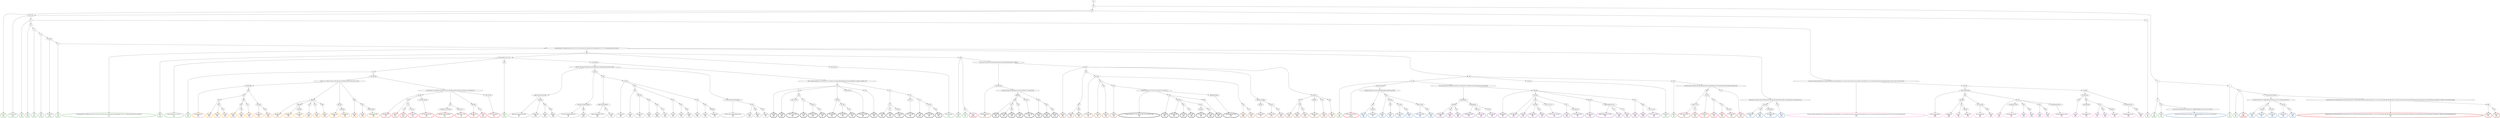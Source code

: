 digraph T {
	{
		rank=same
		446 [penwidth=3,colorscheme=set19,color=3,label="2;3;6_P\nP\n5.5%"]
		444 [penwidth=3,colorscheme=set19,color=3,label="9;12;15;19_P\nP\n0.28%"]
		442 [penwidth=3,colorscheme=set19,color=3,label="21_P\nP\n1.9%"]
		440 [penwidth=3,colorscheme=set19,color=3,label="26_P\nP\n3.3%"]
		438 [penwidth=3,colorscheme=set19,color=3,label="27_P\nP\n0.37%"]
		436 [penwidth=3,colorscheme=set19,color=3,label="35_P\nP\n0.12%"]
		434 [penwidth=3,colorscheme=set19,color=3,label="37;40;45_P\nP\n0.076%"]
		432 [penwidth=3,colorscheme=set19,color=3,label="52_P\nP\n0.22%"]
		430 [penwidth=3,colorscheme=set19,color=3,label="55;58;63;66;69;75;78;89;93;102;105;107;113;122;125;128;130;132;138;140;155;159;166;168;170;171;177;180;184;188;190;191;193;195_P\nP\n4%"]
		428 [penwidth=3,colorscheme=set19,color=3,label="198_P\nP\n4.8%"]
		426 [penwidth=3,colorscheme=set19,color=3,label="201;203;206;211;217;221_P\nP\n6.3%"]
		424 [penwidth=3,colorscheme=set19,color=3,label="232_P\nP\n9.3%"]
		422 [penwidth=3,colorscheme=set19,color=3,label="239_P\nP\n5.2%"]
		420 [penwidth=3,colorscheme=set19,color=3,label="202;210;216_P\nP\n5.1%"]
		418 [penwidth=3,colorscheme=set19,color=3,label="209_P\nP\n8.9%"]
		416 [penwidth=3,colorscheme=set19,color=3,label="215_P\nP\n5%"]
		413 [penwidth=3,colorscheme=set19,color=3,label="213_P\nP\n6.6%"]
		411 [penwidth=3,colorscheme=set19,color=3,label="224;229_P\nP\n5.9%"]
		409 [penwidth=3,colorscheme=set19,color=3,label="228_P\nP\n6%"]
		407 [penwidth=3,colorscheme=set19,color=3,label="11_P\nP\n6%"]
		404 [penwidth=3,colorscheme=set19,color=3,label="5_P\nP\n0.59%"]
		402 [penwidth=3,colorscheme=set19,color=3,label="8;10_P\nP\n7.4%"]
		400 [penwidth=3,colorscheme=set19,color=3,label="7_P\nP\n1.2%"]
		398 [penwidth=3,colorscheme=set19,color=3,label="13_P\nP\n6%"]
		395 [penwidth=3,colorscheme=set19,color=2,label="550;558_M1\nM1\n7.1%"]
		393 [penwidth=3,colorscheme=set19,color=2,label="565_M1\nM1\n5.8%"]
		391 [penwidth=3,colorscheme=set19,color=2,label="575;589;603_M1\nM1\n6.1%"]
		389 [penwidth=3,colorscheme=set19,color=2,label="574_M1\nM1\n8.5%"]
		385 [penwidth=3,colorscheme=set19,color=2,label="492_M1\nM1\n3.8%"]
		383 [penwidth=3,colorscheme=set19,color=2,label="523;540_M1\nM1\n7%"]
		381 [penwidth=3,colorscheme=set19,color=2,label="504_M1\nM1\n3.2%"]
		378 [penwidth=3,colorscheme=set19,color=2,label="549_M1\nM1\n8.7%"]
		376 [penwidth=3,colorscheme=set19,color=2,label="557;564_M1\nM1\n0.27%"]
		374 [penwidth=3,colorscheme=set19,color=2,label="588_M1\nM1\n7%"]
		372 [penwidth=3,colorscheme=set19,color=2,label="538;573;587_M1\nM1\n2.5%"]
		370 [penwidth=3,colorscheme=set19,color=2,label="602_M1\nM1\n5.6%"]
		368 [penwidth=3,colorscheme=set19,color=2,label="14;16;18;22;25;30;34;43;51;54;62;65;74;77;84;88;92;96;98;110;118;121;131;145;152_M1\nM1\n8.2%"]
		364 [penwidth=3,colorscheme=set19,color=2,label="142_M1\nM1\n4.6%"]
		362 [penwidth=3,colorscheme=set19,color=2,label="148;151_M1\nM1\n7.2%"]
		360 [penwidth=3,colorscheme=set19,color=2,label="161;163_M1\nM1\n5.6%"]
		358 [penwidth=3,colorscheme=set19,color=2,label="144;150_M1\nM1\n3.5%"]
		356 [penwidth=3,colorscheme=set19,color=2,label="157_M1\nM1\n5.5%"]
		354 [penwidth=3,colorscheme=set19,color=8,label="23;28;31;33;38;41;46;56;59;64;70;79;81;85;87;90;91;97;100;106;108;111;114;123;129;133;135;141;147;149;153;156;160;165;173;175;178;181;182;185;187;192;194;197;207;223;237;242;273;324;329;339_M2\nM2\n1.7%"]
		351 [penwidth=3,colorscheme=set19,color=8,label="365;379;392;398_M2\nM2\n0.98%"]
		348 [penwidth=3,colorscheme=set19,color=8,label="419;449_M2\nM2\n0.88%"]
		346 [penwidth=3,colorscheme=set19,color=8,label="471_M2\nM2\n1.4%"]
		344 [penwidth=3,colorscheme=set19,color=8,label="483;497_M2\nM2\n5.3%"]
		342 [penwidth=3,colorscheme=set19,color=8,label="427;441;448_M2\nM2\n8.8%"]
		340 [penwidth=3,colorscheme=set19,color=8,label="496_M2\nM2\n6.2%"]
		338 [penwidth=3,colorscheme=set19,color=8,label="411_M2\nM2\n2.4%"]
		336 [penwidth=3,colorscheme=set19,color=8,label="418;440;447;459_M2\nM2\n5.3%"]
		334 [penwidth=3,colorscheme=set19,color=8,label="439_M2\nM2\n1.4%"]
		332 [penwidth=3,colorscheme=set19,color=8,label="446_M2\nM2\n8.5%"]
		330 [penwidth=3,colorscheme=set19,color=8,label="445_M2\nM2\n6.6%"]
		328 [penwidth=3,colorscheme=set19,color=8,label="495_M2\nM2\n5.1%"]
		326 [penwidth=3,colorscheme=set19,color=8,label="470;482;494;506;514_M2\nM2\n7.4%"]
		322 [penwidth=3,colorscheme=set19,color=8,label="426_M2\nM2\n6.2%"]
		319 [penwidth=3,colorscheme=set19,color=8,label="444;458;469_M2\nM2\n5.1%"]
		317 [penwidth=3,colorscheme=set19,color=8,label="457_M2\nM2\n4%"]
		315 [penwidth=3,colorscheme=set19,color=8,label="481_M2\nM2\n8.5%"]
		313 [penwidth=3,colorscheme=set19,color=8,label="493;505_M2\nM2\n5.6%"]
		311 [penwidth=3,colorscheme=set19,color=8,label="397;409;425;437_M2\nM2\n3.4%"]
		309 [penwidth=3,colorscheme=set19,color=8,label="468_M2\nM2\n5.5%"]
		305 [penwidth=3,colorscheme=set19,color=9,label="498;532;542;552;567;580_M3\nM3\n1%"]
		303 [penwidth=3,colorscheme=set19,color=9,label="619;634_M3\nM3\n0.22%"]
		301 [penwidth=3,colorscheme=set19,color=9,label="656_M3\nM3\n2.6%"]
		299 [penwidth=3,colorscheme=set19,color=9,label="686_M3\nM3\n5.9%"]
		296 [penwidth=3,colorscheme=set19,color=9,label="551;561;579;593;618;633_M3\nM3\n4%"]
		294 [penwidth=3,colorscheme=set19,color=9,label="685_M3\nM3\n6.4%"]
		291 [penwidth=3,colorscheme=set19,color=9,label="566;578;592;606;617_M3\nM3\n4.6%"]
		289 [penwidth=3,colorscheme=set19,color=9,label="670_M3\nM3\n5.1%"]
		287 [penwidth=3,colorscheme=set19,color=9,label="577;591_M3\nM3\n1.9%"]
		284 [penwidth=3,colorscheme=set19,color=9,label="616_M3\nM3\n5.9%"]
		282 [penwidth=3,colorscheme=set19,color=9,label="632;645_M3\nM3\n3.1%"]
		280 [penwidth=3,colorscheme=set19,color=9,label="669_M3\nM3\n1.9%"]
		278 [penwidth=3,colorscheme=set19,color=9,label="699_M3\nM3\n0.81%"]
		276 [penwidth=3,colorscheme=set19,color=9,label="710_M3\nM3\n6.4%"]
		274 [penwidth=3,colorscheme=set19,color=9,label="631_M3\nM3\n5.1%"]
		272 [penwidth=3,colorscheme=set19,color=9,label="655_M3\nM3\n1.1%"]
		270 [penwidth=3,colorscheme=set19,color=9,label="698_M3\nM3\n5.1%"]
		268 [penwidth=3,colorscheme=set19,color=9,label="630_M3\nM3\n7.4%"]
		266 [penwidth=3,colorscheme=set19,color=9,label="644_M3\nM3\n2.1%"]
		264 [penwidth=3,colorscheme=set19,color=9,label="654;684_M3\nM3\n5.7%"]
		262 [penwidth=3,colorscheme=set19,color=9,label="524;541;559;576;590;604;615_M3\nM3\n7.4%"]
		260 [penwidth=3,colorscheme=set19,color=9,label="653_M3\nM3\n3.4%"]
		258 [penwidth=3,colorscheme=set19,color=9,label="668_M3\nM3\n5.9%"]
		256 [penwidth=3,colorscheme=set19,color=9,label="683_M3\nM3\n7%"]
		253 [penwidth=3,colorscheme=set19,color=7,label="420;463;476_M4\nM4\n8.4%"]
		251 [penwidth=3,colorscheme=set19,color=7,label="428_M4\nM4\n1.9%"]
		248 [penwidth=3,colorscheme=set19,color=7,label="462_M4\nM4\n2.3%"]
		246 [penwidth=3,colorscheme=set19,color=7,label="488_M4\nM4\n5.5%"]
		244 [penwidth=3,colorscheme=set19,color=7,label="475;487_M4\nM4\n11%"]
		242 [penwidth=3,colorscheme=set19,color=7,label="511_M4\nM4\n7%"]
		240 [penwidth=3,colorscheme=set19,color=7,label="534_M4\nM4\n7.9%"]
		238 [penwidth=3,colorscheme=set19,color=7,label="544_M4\nM4\n5.2%"]
		236 [penwidth=3,colorscheme=set19,color=7,label="518_M4\nM4\n0.16%"]
		234 [penwidth=3,colorscheme=set19,color=7,label="527_M4\nM4\n5.1%"]
		231 [penwidth=3,colorscheme=set19,color=7,label="500;510_M4\nM4\n5%"]
		229 [penwidth=3,colorscheme=set19,color=7,label="509;517_M4\nM4\n5.7%"]
		227 [penwidth=3,colorscheme=set19,color=7,label="543_M4\nM4\n5.4%"]
		224 [penwidth=3,colorscheme=set19,color=7,label="485_M4\nM4\n0.51%"]
		222 [penwidth=3,colorscheme=set19,color=7,label="508_M4\nM4\n0.31%"]
		220 [penwidth=3,colorscheme=set19,color=7,label="533_M4\nM4\n6.1%"]
		218 [penwidth=3,colorscheme=set19,color=7,label="499;507_M4\nM4\n5.3%"]
		216 [penwidth=3,colorscheme=set19,color=7,label="516_M4\nM4\n5.5%"]
		214 [penwidth=3,colorscheme=set19,color=7,label="526_M4\nM4\n12%"]
		210 [penwidth=3,colorscheme=set19,color=5,label="555;563;569_M5\nM5\n4.7%"]
		206 [penwidth=3,colorscheme=set19,color=5,label="624_M5\nM5\n0.7%"]
		204 [penwidth=3,colorscheme=set19,color=5,label="663_M5\nM5\n2.7%"]
		202 [penwidth=3,colorscheme=set19,color=5,label="674_M5\nM5\n5.1%"]
		199 [penwidth=3,colorscheme=set19,color=5,label="662_M5\nM5\n0.29%"]
		197 [penwidth=3,colorscheme=set19,color=5,label="700_M5\nM5\n5.6%"]
		195 [penwidth=3,colorscheme=set19,color=5,label="673_M5\nM5\n5.5%"]
		193 [penwidth=3,colorscheme=set19,color=5,label="623;639_M5\nM5\n2.5%"]
		191 [penwidth=3,colorscheme=set19,color=5,label="661_M5\nM5\n5.8%"]
		189 [penwidth=3,colorscheme=set19,color=5,label="568;583_M5\nM5\n8.1%"]
		187 [penwidth=3,colorscheme=set19,color=5,label="596;609_M5\nM5\n4.5%"]
		185 [penwidth=3,colorscheme=set19,color=5,label="622;638_M5\nM5\n7.7%"]
		183 [penwidth=3,colorscheme=set19,color=5,label="621_M5\nM5\n9.5%"]
		181 [penwidth=3,colorscheme=set19,color=5,label="637_M5\nM5\n5.3%"]
		179 [penwidth=3,colorscheme=set19,color=5,label="660_M5\nM5\n8.3%"]
		177 [penwidth=3,colorscheme=set19,color=5,label="582;595_M5\nM5\n4.9%"]
		175 [penwidth=3,colorscheme=set19,color=5,label="636;659_M5\nM5\n6.4%"]
		173 [penwidth=3,colorscheme=set19,color=5,label="608_M5\nM5\n4.7%"]
		171 [penwidth=3,colorscheme=set19,color=5,label="635_M5\nM5\n2.2%"]
		169 [penwidth=3,colorscheme=set19,color=5,label="658;672;687_M5\nM5\n5.5%"]
		165 [penwidth=3,colorscheme=set19,color=4,label="643;649_M6\nM6\n0.14%"]
		163 [penwidth=3,colorscheme=set19,color=4,label="691_M6\nM6\n5.6%"]
		161 [penwidth=3,colorscheme=set19,color=4,label="729_M6\nM6\n5.8%"]
		159 [penwidth=3,colorscheme=set19,color=4,label="648;666;679_M6\nM6\n4.7%"]
		157 [penwidth=3,colorscheme=set19,color=4,label="690;715_M6\nM6\n8.4%"]
		155 [penwidth=3,colorscheme=set19,color=4,label="714;728_M6\nM6\n7.5%"]
		153 [penwidth=3,colorscheme=set19,color=4,label="584;598_M6\nM6\n4%"]
		151 [penwidth=3,colorscheme=set19,color=4,label="611;626_M6\nM6\n6.3%"]
		149 [penwidth=3,colorscheme=set19,color=4,label="642_M6\nM6\n0.7%"]
		147 [penwidth=3,colorscheme=set19,color=4,label="647;665_M6\nM6\n2.6%"]
		145 [penwidth=3,colorscheme=set19,color=4,label="678_M6\nM6\n12%"]
		143 [penwidth=3,colorscheme=set19,color=4,label="703;713;727;737_M6\nM6\n5.5%"]
		141 [penwidth=3,colorscheme=set19,color=4,label="677_M6\nM6\n3.2%"]
		139 [penwidth=3,colorscheme=set19,color=4,label="726;736;746_M6\nM6\n5%"]
		137 [penwidth=3,colorscheme=set19,color=4,label="625;641_M6\nM6\n0.25%"]
		135 [penwidth=3,colorscheme=set19,color=4,label="664;676;689;702;712_M6\nM6\n5%"]
		133 [penwidth=3,colorscheme=set19,color=4,label="725_M6\nM6\n8.1%"]
		131 [penwidth=3,colorscheme=set19,color=4,label="735_M6\nM6\n5.2%"]
		129 [penwidth=3,colorscheme=set19,color=4,label="675_M6\nM6\n3.8%"]
		127 [penwidth=3,colorscheme=set19,color=4,label="688_M6\nM6\n0.47%"]
		125 [penwidth=3,colorscheme=set19,color=4,label="701;711;724_M6\nM6\n5.9%"]
		122 [penwidth=3,colorscheme=set19,color=1,label="651;695_M7\nM7\n3.7%"]
		120 [penwidth=3,colorscheme=set19,color=1,label="706_M7\nM7\n1.2%"]
		117 [penwidth=3,colorscheme=set19,color=1,label="732_M7\nM7\n6.4%"]
		115 [penwidth=3,colorscheme=set19,color=1,label="741;755_M7\nM7\n5.2%"]
		113 [penwidth=3,colorscheme=set19,color=1,label="731;740;749;765_M7\nM7\n6.3%"]
		110 [penwidth=3,colorscheme=set19,color=1,label="682;694;718;739;748_M7\nM7\n5.4%"]
		108 [penwidth=3,colorscheme=set19,color=1,label="693;705;717_M7\nM7\n11%"]
		106 [penwidth=3,colorscheme=set19,color=1,label="681;692_M7\nM7\n3%"]
		104 [penwidth=3,colorscheme=set19,color=1,label="747_M7\nM7\n6.3%"]
		102 [penwidth=3,colorscheme=set19,color=1,label="704;716;738_M7\nM7\n7.4%"]
		101 [penwidth=3,colorscheme=set19,color=1,label="215_M7\nM7\n0.00091%"]
		100 [penwidth=3,colorscheme=set19,color=1,label="243;246;251;263_M7\nM7\n0.00091%"]
		96 [penwidth=3,colorscheme=set19,color=1,label="708;721;742_M7\nM7\n3.3%"]
		94 [penwidth=3,colorscheme=set19,color=1,label="751_M7\nM7\n9.3%"]
		92 [penwidth=3,colorscheme=set19,color=1,label="720;733_M7\nM7\n1.3%"]
		90 [penwidth=3,colorscheme=set19,color=1,label="750_M7\nM7\n3.1%"]
		88 [penwidth=3,colorscheme=set19,color=1,label="756_M7\nM7\n2.3%"]
		86 [penwidth=3,colorscheme=set19,color=1,label="761;766_M7\nM7\n7.3%"]
		84 [penwidth=3,colorscheme=set19,color=1,label="707_M7\nM7\n6.3%"]
		83 [penwidth=3,colorscheme=set19,color=1,label="13_M7\nM7\n0.00091%"]
		81 [penwidth=3,colorscheme=set19,color=1,label="44;48;50;61;68;73;76;83;94;95;99;101;104;116;120;124;127;139;143;146;154;158;162;164;167;169;172;174;176;179;183;186;189;196;199;204;212;218;222;233;241;250;254;261;290;299;314;323;335;338;342;353;376;385;393;421;429;464;477;489;519;535;556;585;628;650_M7\nM7\n1.9%"]
		79 [penwidth=3,colorscheme=set19,color=1,label="680_M7\nM7\n4.1%"]
		77 [penwidth=3,colorscheme=set19,color=1,label="730_M7\nM7\n5.5%"]
		74 [penwidth=3,colorscheme=set19,color=10,label="743_M8\nM8\n3.8%"]
		72 [penwidth=3,colorscheme=set19,color=10,label="753_M8\nM8\n4.9%"]
		69 [penwidth=3,colorscheme=set19,color=10,label="769;775;787_M8\nM8\n5.9%"]
		67 [penwidth=3,colorscheme=set19,color=10,label="774_M8\nM8\n1.4%"]
		65 [penwidth=3,colorscheme=set19,color=10,label="786;791_M8\nM8\n3.6%"]
		63 [penwidth=3,colorscheme=set19,color=10,label="795_M8\nM8\n5%"]
		61 [penwidth=3,colorscheme=set19,color=10,label="763;768_M8\nM8\n3.3%"]
		59 [penwidth=3,colorscheme=set19,color=10,label="781;785_M8\nM8\n3.5%"]
		57 [penwidth=3,colorscheme=set19,color=10,label="794_M8\nM8\n7.2%"]
		55 [penwidth=3,colorscheme=set19,color=10,label="780;790;793_M8\nM8\n5.9%"]
		53 [penwidth=3,colorscheme=set19,color=10,label="784_M8\nM8\n7.8%"]
		50 [penwidth=3,colorscheme=set19,color=10,label="757_M8\nM8\n2.5%"]
		48 [penwidth=3,colorscheme=set19,color=10,label="773_M8\nM8\n7.2%"]
		46 [penwidth=3,colorscheme=set19,color=10,label="779;783_M8\nM8\n7.8%"]
		43 [penwidth=3,colorscheme=set19,color=10,label="767;772_M8\nM8\n7.9%"]
		41 [penwidth=3,colorscheme=set19,color=10,label="771_M8\nM8\n6.9%"]
		39 [penwidth=3,colorscheme=set19,color=10,label="778;782_M8\nM8\n7.9%"]
		37 [penwidth=3,colorscheme=set19,color=10,label="789_M8\nM8\n7.4%"]
		33 [penwidth=3,colorscheme=set19,color=10,label="808_M9\nM9\n7.6%"]
		31 [penwidth=3,colorscheme=set19,color=10,label="813_M9\nM9\n1.7%"]
		29 [penwidth=3,colorscheme=set19,color=10,label="819_M9\nM9\n7.2%"]
		27 [penwidth=3,colorscheme=set19,color=10,label="818_M9\nM9\n6.3%"]
		25 [penwidth=3,colorscheme=set19,color=10,label="812;817_M9\nM9\n10%"]
		23 [penwidth=3,colorscheme=set19,color=10,label="804_M9\nM9\n1.9%"]
		21 [penwidth=3,colorscheme=set19,color=10,label="816_M9\nM9\n0.61%"]
		19 [penwidth=3,colorscheme=set19,color=10,label="823_M9\nM9\n6.7%"]
		17 [penwidth=3,colorscheme=set19,color=10,label="553;581;594;657;671;722;744;754;759;770;776;796;797_M9\nM9\n7.3%"]
		15 [penwidth=3,colorscheme=set19,color=10,label="799_M9\nM9\n3.1%"]
		13 [penwidth=3,colorscheme=set19,color=10,label="801;803_M9\nM9\n6.9%"]
		11 [penwidth=3,colorscheme=set19,color=10,label="807_M9\nM9\n8.2%"]
		9 [penwidth=3,colorscheme=set19,color=10,label="811_M9\nM9\n5.8%"]
		6 [penwidth=3,colorscheme=set19,color=10,label="815;822_M9\nM9\n5.6%"]
		4 [penwidth=3,colorscheme=set19,color=10,label="821_M9\nM9\n6.9%"]
		2 [penwidth=3,colorscheme=set19,color=10,label="806_M9\nM9\n7.6%"]
		0 [penwidth=3,colorscheme=set19,color=10,label="805;809;814;820_M9\nM9\n6.1%"]
	}
	449 [label="GL"]
	448 [label="0;1"]
	447 [label="2;3;6"]
	445 [label="9;12;15;19"]
	443 [label="21"]
	441 [label="26"]
	439 [label="27"]
	437 [label="35"]
	435 [label="37;40;45"]
	433 [label="52"]
	431 [label="55;58;63;66;69;75;78;89;93;102;105;107;113;122;125;128;130;132;138;140;155;159;166;168;170;171;177;180;184;188;190;191;193;195"]
	429 [label="198"]
	427 [label="201;203;206;211;217;221"]
	425 [label="232"]
	423 [label="239"]
	421 [label="202;210;216"]
	419 [label="209"]
	417 [label="215"]
	415 [label="205"]
	414 [label="213"]
	412 [label="224;229"]
	410 [label="228"]
	408 [label="11"]
	406 [label="4"]
	405 [label="5"]
	403 [label="8;10"]
	401 [label="7"]
	399 [label="13"]
	397 [label="200;208;214;219;225;235;247;256;264;276;287;294;326;330;354;361;368;372;381;388;402;417;436;502;520;537"]
	396 [label="550;558"]
	394 [label="565"]
	392 [label="575;589;603"]
	390 [label="574"]
	388 [label="243;246;251;263"]
	387 [label="269;281;286;292;301;310;341;348;360;386;401;408;433;454;465"]
	386 [label="492"]
	384 [label="523;540"]
	382 [label="504"]
	380 [label="531;539"]
	379 [label="549"]
	377 [label="557;564"]
	375 [label="588"]
	373 [label="538;573;587"]
	371 [label="602"]
	369 [label="14;16;18;22;25;30;34;43;51;54;62;65;74;77;84;88;92;96;98;110;118;121;131;145;152"]
	367 [label="17;20;24;29;32;36;39;42"]
	366 [label="47;49;53;57;60;67;71;72;80;82;86;103;109;112;115;117;119;126;134;136;137"]
	365 [label="142"]
	363 [label="148;151"]
	361 [label="161;163"]
	359 [label="144;150"]
	357 [label="157"]
	355 [label="23;28;31;33;38;41;46;56;59;64;70;79;81;85;87;90;91;97;100;106;108;111;114;123;129;133;135;141;147;149;153;156;160;165;173;175;178;181;182;185;187;192;194;197;207;223;237;242;273;324;329;339"]
	353 [label="352;358"]
	352 [label="365;379;392;398"]
	350 [label="404"]
	349 [label="419;449"]
	347 [label="471"]
	345 [label="483;497"]
	343 [label="427;441;448"]
	341 [label="496"]
	339 [label="411"]
	337 [label="418;440;447;459"]
	335 [label="439"]
	333 [label="446"]
	331 [label="445"]
	329 [label="495"]
	327 [label="470;482;494;506;514"]
	325 [label="375;384"]
	324 [label="391;403;410"]
	323 [label="426"]
	321 [label="438"]
	320 [label="444;458;469"]
	318 [label="457"]
	316 [label="481"]
	314 [label="493;505"]
	312 [label="397;409;425;437"]
	310 [label="468"]
	308 [label="227;240;249"]
	307 [label="260;267;285;289;297;309;318;322;334;346;364;374;383;396;416;435;456;472;484"]
	306 [label="498;532;542;552;567;580"]
	304 [label="619;634"]
	302 [label="656"]
	300 [label="686"]
	298 [label="515;525"]
	297 [label="551;561;579;593;618;633"]
	295 [label="685"]
	293 [label="560"]
	292 [label="566;578;592;606;617"]
	290 [label="670"]
	288 [label="577;591"]
	286 [label="605"]
	285 [label="616"]
	283 [label="632;645"]
	281 [label="669"]
	279 [label="699"]
	277 [label="710"]
	275 [label="631"]
	273 [label="655"]
	271 [label="698"]
	269 [label="630"]
	267 [label="644"]
	265 [label="654;684"]
	263 [label="524;541;559;576;590;604;615"]
	261 [label="653"]
	259 [label="668"]
	257 [label="683"]
	255 [label="220;226;231;252;257;270;283;295;303;306;331;336;344;349;362;369;377;389;395"]
	254 [label="420;463;476"]
	252 [label="428"]
	250 [label="442"]
	249 [label="462"]
	247 [label="488"]
	245 [label="475;487"]
	243 [label="511"]
	241 [label="534"]
	239 [label="544"]
	237 [label="518"]
	235 [label="527"]
	233 [label="450;461;474;486"]
	232 [label="500;510"]
	230 [label="509;517"]
	228 [label="543"]
	226 [label="460;473"]
	225 [label="485"]
	223 [label="508"]
	221 [label="533"]
	219 [label="499;507"]
	217 [label="516"]
	215 [label="526"]
	213 [label="236;245;248"]
	212 [label="258;271;277;284;307;320;327;345;350;355;378;399;405;412;451;467;491;521;546"]
	211 [label="555;563;569"]
	209 [label="597"]
	208 [label="610"]
	207 [label="624"]
	205 [label="663"]
	203 [label="674"]
	201 [label="640"]
	200 [label="662"]
	198 [label="700"]
	196 [label="673"]
	194 [label="623;639"]
	192 [label="661"]
	190 [label="568;583"]
	188 [label="596;609"]
	186 [label="622;638"]
	184 [label="621"]
	182 [label="637"]
	180 [label="660"]
	178 [label="582;595"]
	176 [label="636;659"]
	174 [label="608"]
	172 [label="635"]
	170 [label="658;672;687"]
	168 [label="230;234;238;244;275;282;293;302;305;311;315;319;367;371;380;387;413;422;430;452;512;522;529;548"]
	167 [label="570;599;627"]
	166 [label="643;649"]
	164 [label="691"]
	162 [label="729"]
	160 [label="648;666;679"]
	158 [label="690;715"]
	156 [label="714;728"]
	154 [label="584;598"]
	152 [label="611;626"]
	150 [label="642"]
	148 [label="647;665"]
	146 [label="678"]
	144 [label="703;713;727;737"]
	142 [label="677"]
	140 [label="726;736;746"]
	138 [label="625;641"]
	136 [label="664;676;689;702;712"]
	134 [label="725"]
	132 [label="735"]
	130 [label="675"]
	128 [label="688"]
	126 [label="701;711;724"]
	124 [label="253;259;265;272;278;298;312;316;321;332;351;356;394;434;455;479;503;513;528;547;572;586;601;613"]
	123 [label="651;695"]
	121 [label="706"]
	119 [label="719"]
	118 [label="732"]
	116 [label="741;755"]
	114 [label="731;740;749;765"]
	112 [label="667"]
	111 [label="682;694;718;739;748"]
	109 [label="693;705;717"]
	107 [label="681;692"]
	105 [label="747"]
	103 [label="704;716;738"]
	99 [label="255;262;268;274;280;291;300;304;325;340;343;347;359;366;407;415;424;432;443;453;478;490;530;536;614;652"]
	98 [label="696"]
	97 [label="708;721;742"]
	95 [label="751"]
	93 [label="720;733"]
	91 [label="750"]
	89 [label="756"]
	87 [label="761;766"]
	85 [label="707"]
	82 [label="44;48;50;61;68;73;76;83;94;95;99;101;104;116;120;124;127;139;143;146;154;158;162;164;167;169;172;174;176;179;183;186;189;196;199;204;212;218;222;233;241;250;254;261;290;299;314;323;335;338;342;353;376;385;393;421;429;464;477;489;519;535;556;585;628;650"]
	80 [label="680"]
	78 [label="730"]
	76 [label="266;279;288;296;308;313;317;328;333;337;357;363;370;373;382;390;400;406;414;423;431;466;480;571;600;612;629;697;709"]
	75 [label="743"]
	73 [label="753"]
	71 [label="758"]
	70 [label="769;775;787"]
	68 [label="774"]
	66 [label="786;791"]
	64 [label="795"]
	62 [label="763;768"]
	60 [label="781;785"]
	58 [label="794"]
	56 [label="780;790;793"]
	54 [label="784"]
	52 [label="752"]
	51 [label="757"]
	49 [label="773"]
	47 [label="779;783"]
	45 [label="762"]
	44 [label="767;772"]
	42 [label="771"]
	40 [label="778;782"]
	38 [label="789"]
	36 [label="501;545;554;562;607;620;646;723;734;745;760;764;777;788;792;798"]
	35 [label="800;802"]
	34 [label="808"]
	32 [label="813"]
	30 [label="819"]
	28 [label="818"]
	26 [label="812;817"]
	24 [label="804"]
	22 [label="816"]
	20 [label="823"]
	18 [label="553;581;594;657;671;722;744;754;759;770;776;796;797"]
	16 [label="799"]
	14 [label="801;803"]
	12 [label="807"]
	10 [label="811"]
	8 [label="810"]
	7 [label="815;822"]
	5 [label="821"]
	3 [label="806"]
	1 [label="805;809;814;820"]
	449 -> 448
	448 -> 447
	448 -> 406
	447 -> 446
	447 -> 445
	447 -> 408
	445 -> 444
	445 -> 443
	443 -> 442
	443 -> 441
	443 -> 355
	441 -> 440
	441 -> 439
	439 -> 438
	439 -> 437
	437 -> 436
	437 -> 435
	435 -> 434
	435 -> 433
	433 -> 432
	433 -> 431
	431 -> 430
	431 -> 429
	431 -> 415
	431 -> 397
	429 -> 428
	429 -> 427
	429 -> 421
	429 -> 419
	427 -> 426
	427 -> 425
	427 -> 423
	427 -> 308
	425 -> 424
	425 -> 213
	423 -> 422
	421 -> 420
	419 -> 418
	419 -> 417
	419 -> 255
	417 -> 416
	417 -> 101
	415 -> 414
	415 -> 412
	415 -> 410
	414 -> 413
	414 -> 388
	414 -> 168
	412 -> 411
	410 -> 409
	410 -> 99
	408 -> 407
	406 -> 405
	406 -> 401
	405 -> 404
	405 -> 403
	403 -> 402
	403 -> 369
	401 -> 400
	401 -> 399
	399 -> 398
	399 -> 367
	399 -> 83
	397 -> 396
	397 -> 390
	396 -> 395
	396 -> 394
	396 -> 392
	394 -> 393
	392 -> 391
	390 -> 389
	388 -> 387
	388 -> 100
	387 -> 386
	387 -> 382
	386 -> 385
	386 -> 384
	384 -> 383
	382 -> 381
	382 -> 380
	382 -> 373
	380 -> 379
	380 -> 377
	379 -> 378
	377 -> 376
	377 -> 375
	375 -> 374
	373 -> 372
	373 -> 371
	371 -> 370
	369 -> 368
	367 -> 366
	367 -> 82
	366 -> 365
	366 -> 359
	365 -> 364
	365 -> 363
	365 -> 361
	363 -> 362
	361 -> 360
	359 -> 358
	359 -> 357
	357 -> 356
	355 -> 354
	355 -> 353
	353 -> 352
	353 -> 325
	352 -> 351
	352 -> 350
	352 -> 339
	350 -> 349
	350 -> 343
	349 -> 348
	349 -> 347
	347 -> 346
	347 -> 345
	345 -> 344
	343 -> 342
	343 -> 341
	341 -> 340
	339 -> 338
	339 -> 337
	339 -> 335
	339 -> 331
	339 -> 327
	337 -> 336
	335 -> 334
	335 -> 333
	333 -> 332
	331 -> 330
	331 -> 329
	329 -> 328
	327 -> 326
	325 -> 324
	325 -> 312
	324 -> 323
	324 -> 321
	323 -> 322
	321 -> 320
	321 -> 318
	320 -> 319
	318 -> 317
	318 -> 316
	318 -> 314
	316 -> 315
	314 -> 313
	312 -> 311
	312 -> 310
	310 -> 309
	308 -> 307
	308 -> 76
	307 -> 306
	307 -> 298
	307 -> 263
	306 -> 305
	306 -> 304
	304 -> 303
	304 -> 302
	302 -> 301
	302 -> 300
	300 -> 299
	298 -> 297
	298 -> 293
	297 -> 296
	297 -> 295
	295 -> 294
	293 -> 292
	293 -> 288
	292 -> 291
	292 -> 290
	290 -> 289
	288 -> 287
	288 -> 286
	288 -> 269
	286 -> 285
	286 -> 275
	285 -> 284
	285 -> 283
	283 -> 282
	283 -> 281
	281 -> 280
	281 -> 279
	279 -> 278
	279 -> 277
	277 -> 276
	275 -> 274
	275 -> 273
	273 -> 272
	273 -> 271
	271 -> 270
	269 -> 268
	269 -> 267
	267 -> 266
	267 -> 265
	265 -> 264
	263 -> 262
	263 -> 261
	261 -> 260
	261 -> 259
	261 -> 257
	259 -> 258
	257 -> 256
	255 -> 254
	255 -> 252
	254 -> 253
	254 -> 36
	252 -> 251
	252 -> 250
	252 -> 233
	252 -> 226
	250 -> 249
	250 -> 245
	249 -> 248
	249 -> 247
	247 -> 246
	245 -> 244
	245 -> 243
	245 -> 237
	243 -> 242
	243 -> 241
	243 -> 239
	241 -> 240
	239 -> 238
	239 -> 18
	237 -> 236
	237 -> 235
	235 -> 234
	233 -> 232
	233 -> 230
	232 -> 231
	230 -> 229
	230 -> 228
	228 -> 227
	226 -> 225
	226 -> 219
	226 -> 217
	226 -> 215
	225 -> 224
	225 -> 223
	223 -> 222
	223 -> 221
	221 -> 220
	219 -> 218
	217 -> 216
	215 -> 214
	213 -> 212
	213 -> 124
	212 -> 211
	212 -> 190
	212 -> 178
	212 -> 174
	211 -> 210
	211 -> 209
	209 -> 208
	209 -> 194
	208 -> 207
	208 -> 201
	207 -> 206
	207 -> 205
	205 -> 204
	205 -> 203
	203 -> 202
	201 -> 200
	201 -> 196
	200 -> 199
	200 -> 198
	198 -> 197
	196 -> 195
	194 -> 193
	194 -> 192
	192 -> 191
	190 -> 189
	190 -> 188
	190 -> 184
	190 -> 182
	190 -> 180
	188 -> 187
	188 -> 186
	186 -> 185
	184 -> 183
	182 -> 181
	180 -> 179
	178 -> 177
	178 -> 176
	176 -> 175
	174 -> 173
	174 -> 172
	172 -> 171
	172 -> 170
	170 -> 169
	168 -> 167
	168 -> 154
	167 -> 166
	167 -> 160
	166 -> 165
	166 -> 164
	166 -> 162
	164 -> 163
	162 -> 161
	160 -> 159
	160 -> 158
	160 -> 156
	158 -> 157
	156 -> 155
	154 -> 153
	154 -> 152
	154 -> 138
	154 -> 130
	152 -> 151
	152 -> 150
	152 -> 142
	150 -> 149
	150 -> 148
	150 -> 144
	148 -> 147
	148 -> 146
	146 -> 145
	144 -> 143
	142 -> 141
	142 -> 140
	140 -> 139
	138 -> 137
	138 -> 136
	136 -> 135
	136 -> 134
	136 -> 132
	134 -> 133
	132 -> 131
	130 -> 129
	130 -> 128
	128 -> 127
	128 -> 126
	126 -> 125
	124 -> 123
	124 -> 112
	124 -> 107
	124 -> 103
	123 -> 122
	123 -> 121
	123 -> 114
	121 -> 120
	121 -> 119
	119 -> 118
	119 -> 116
	118 -> 117
	116 -> 115
	114 -> 113
	112 -> 111
	112 -> 109
	111 -> 110
	109 -> 108
	107 -> 106
	107 -> 105
	105 -> 104
	103 -> 102
	99 -> 98
	99 -> 85
	98 -> 97
	98 -> 93
	97 -> 96
	97 -> 95
	95 -> 94
	93 -> 92
	93 -> 91
	91 -> 90
	91 -> 89
	89 -> 88
	89 -> 87
	87 -> 86
	85 -> 84
	82 -> 81
	82 -> 80
	80 -> 79
	80 -> 78
	78 -> 77
	76 -> 75
	76 -> 52
	75 -> 74
	75 -> 73
	75 -> 62
	75 -> 56
	75 -> 54
	73 -> 72
	73 -> 71
	71 -> 70
	71 -> 68
	70 -> 69
	68 -> 67
	68 -> 66
	66 -> 65
	66 -> 64
	64 -> 63
	62 -> 61
	62 -> 60
	60 -> 59
	60 -> 58
	58 -> 57
	56 -> 55
	54 -> 53
	52 -> 51
	52 -> 45
	51 -> 50
	51 -> 49
	51 -> 47
	49 -> 48
	47 -> 46
	45 -> 44
	45 -> 42
	44 -> 43
	42 -> 41
	42 -> 40
	40 -> 39
	40 -> 38
	38 -> 37
	36 -> 35
	36 -> 24
	35 -> 34
	35 -> 26
	34 -> 33
	34 -> 32
	34 -> 28
	32 -> 31
	32 -> 30
	30 -> 29
	28 -> 27
	26 -> 25
	24 -> 23
	24 -> 22
	22 -> 21
	22 -> 20
	20 -> 19
	18 -> 17
	18 -> 16
	18 -> 1
	16 -> 15
	16 -> 14
	16 -> 3
	14 -> 13
	14 -> 12
	14 -> 8
	12 -> 11
	12 -> 10
	10 -> 9
	8 -> 7
	8 -> 5
	7 -> 6
	5 -> 4
	3 -> 2
	1 -> 0
}
